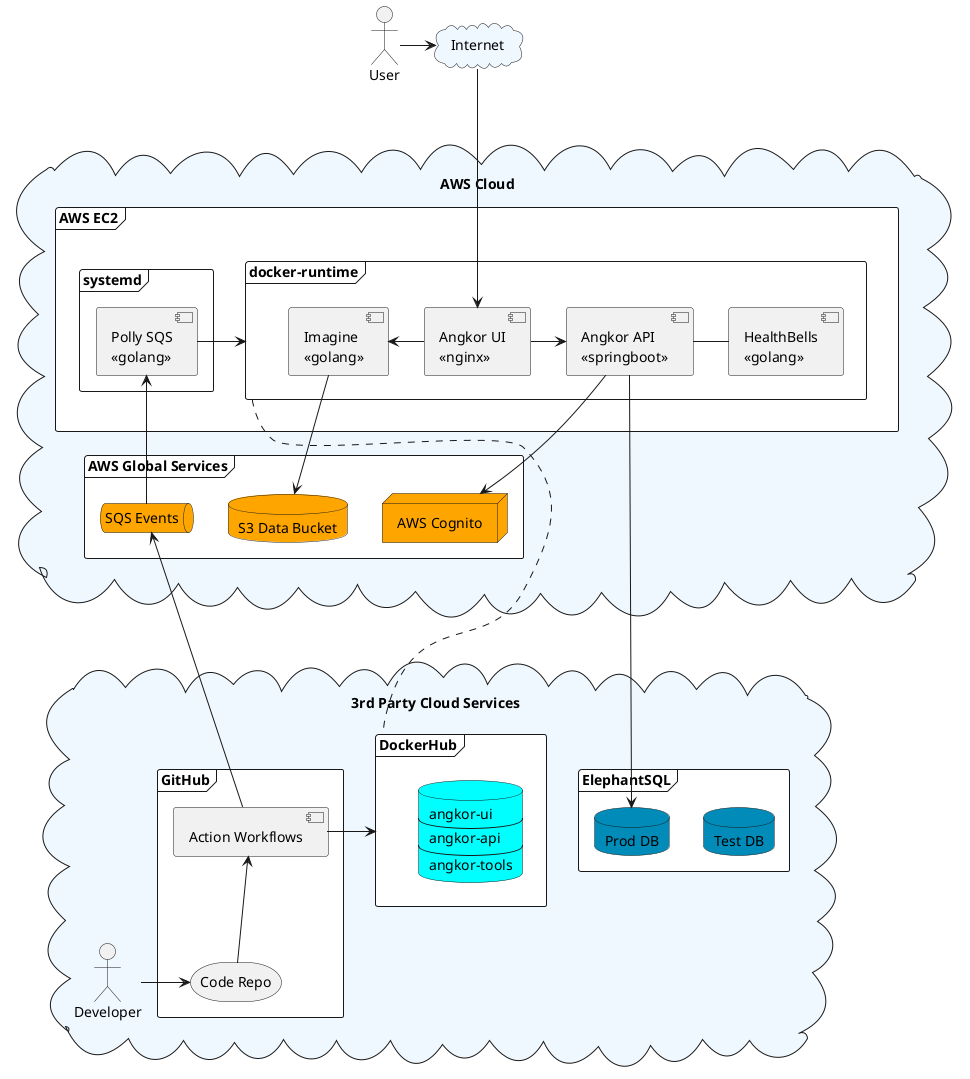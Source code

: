 @startuml

skinparam monochrome false
skinparam shadowing false

actor User as user

cloud "AWS Cloud" #AliceBlue {
    frame "AWS EC2" as aws #white {
        frame "docker-runtime" as docker {
            component "Angkor UI\n<<nginx>>" as ui
            component "Angkor API\n<<springboot>>" as api
            component "Imagine\n<<golang>>" as imagine
            component "HealthBells\n<<golang>>" as healthbells
        }
        frame "systemd" {
        component "Polly SQS\n<<golang>>" as polly
        }
    }
    frame "AWS Global Services" #white {
        database "S3 Data Bucket" as s3data #orange {
        }

        queue   "SQS Events" as sqs #orange {
        }
        node  "AWS Cognito" as cognito #orange
    }

}

cloud "Internet" as internet #AliceBlue {
}

cloud "3rd Party Cloud Services" #AliceBlue {

      actor Developer as developer
     frame DockerHub as dockerhub #white {
            database repos #cyan [
             angkor-ui
            ----
             angkor-api
            ----
             angkor-tools
            ]
     }

     frame "ElephantSQL" #white {
         database "Test DB" as testdb #008bb9
         database "Prod DB" as proddb #008bb9
     }

     frame GitHub as github #white {
         storage "Code Repo" as code
         [Action Workflows] as actions
     }
 }

polly -right-> docker
polly  <-down- sqs
api --down--->proddb
api -right- healthbells
api -down-> cognito
ui -> api
ui -left-> imagine
user --right-> internet
imagine -down-> s3data
docker ..down.. dockerhub
internet -down--> ui
actions -right-> dockerhub
actions -up-> sqs
code -up-> actions
code <-right- developer
@enduml
